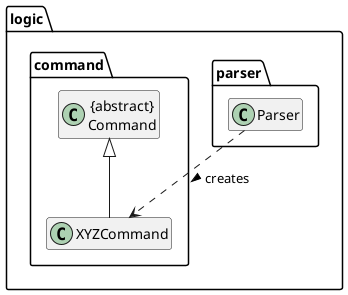@startuml

hide member

package logic {
package parser {
    Class Parser

}

package command {
    Class "{abstract}\nCommand" as Command
    Class XYZCommand
}


XYZCommand -u-|> Command


Parser ..> XYZCommand : creates >
}


@enduml